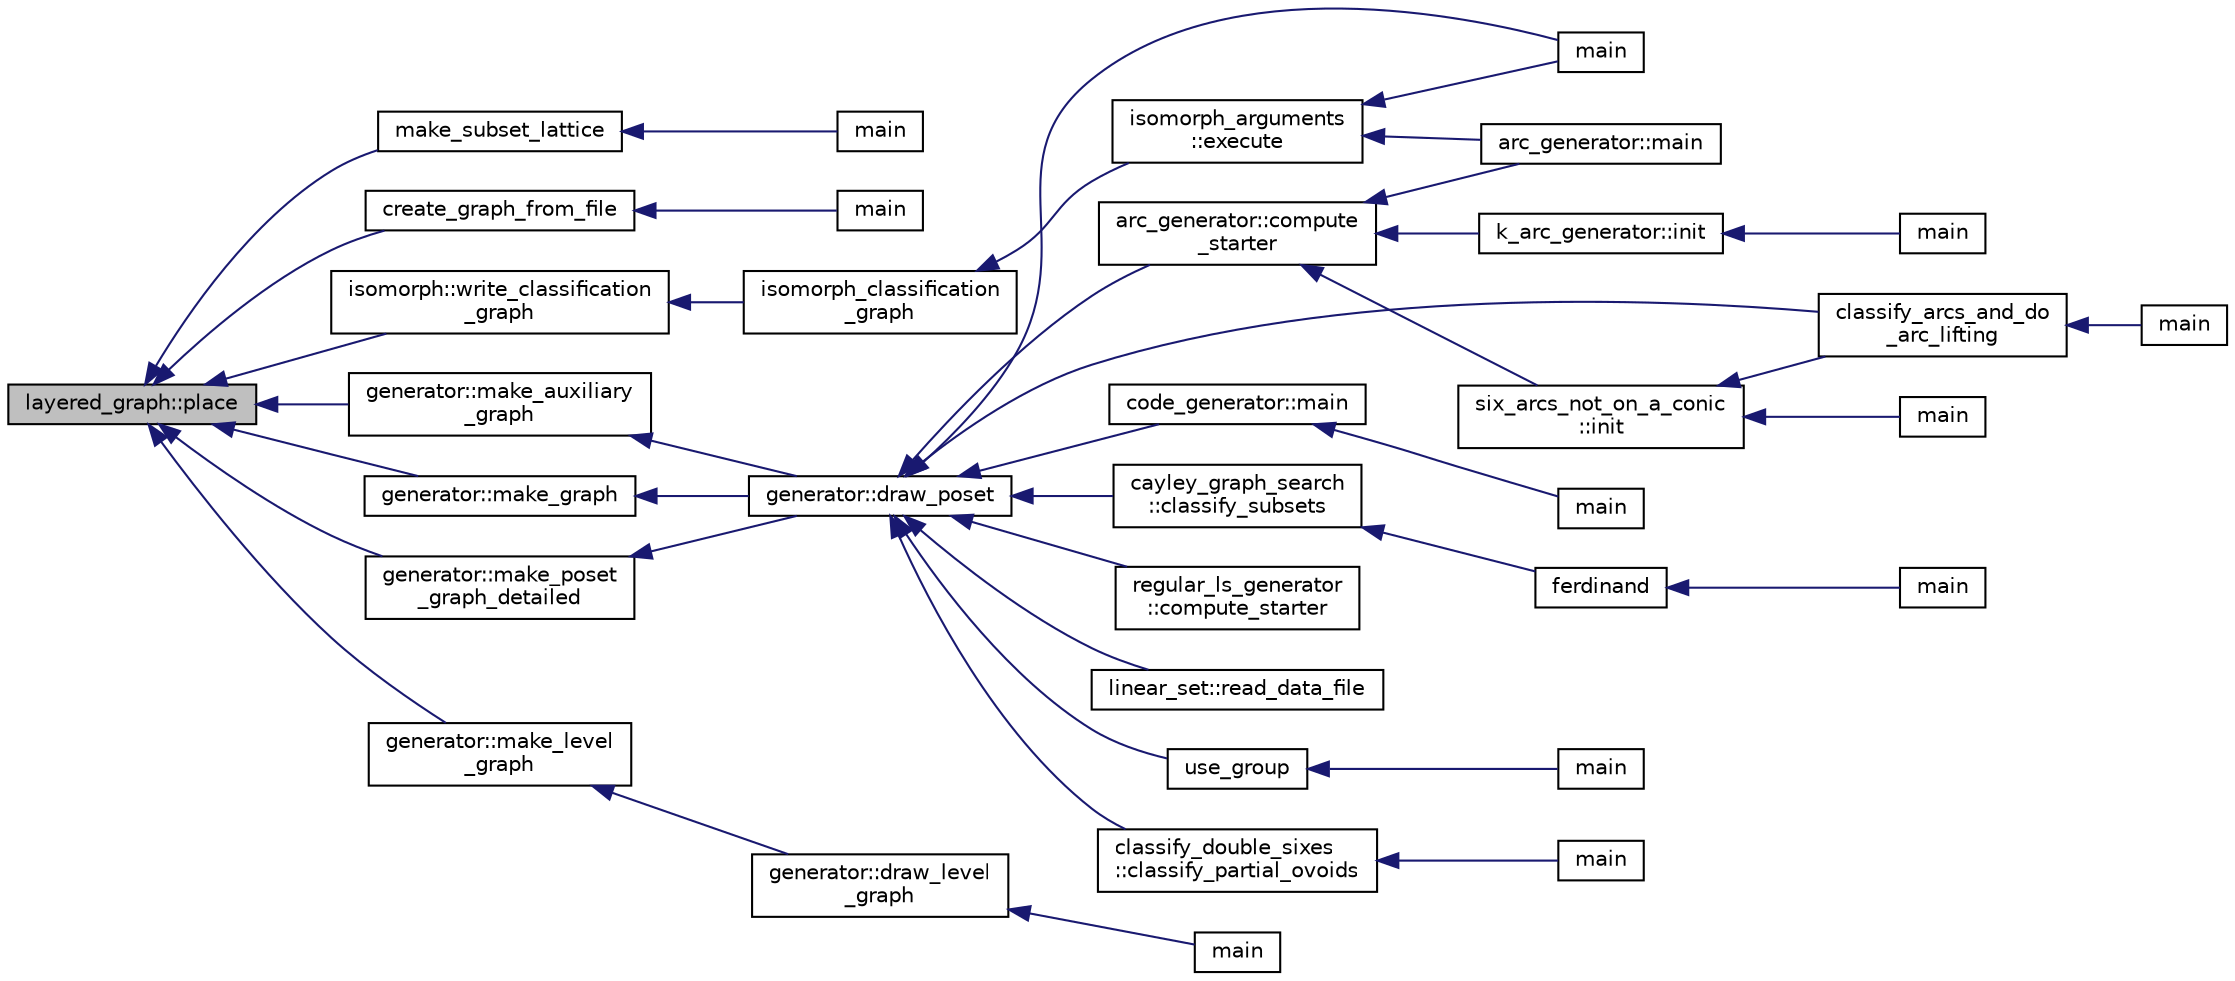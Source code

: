 digraph "layered_graph::place"
{
  edge [fontname="Helvetica",fontsize="10",labelfontname="Helvetica",labelfontsize="10"];
  node [fontname="Helvetica",fontsize="10",shape=record];
  rankdir="LR";
  Node491 [label="layered_graph::place",height=0.2,width=0.4,color="black", fillcolor="grey75", style="filled", fontcolor="black"];
  Node491 -> Node492 [dir="back",color="midnightblue",fontsize="10",style="solid",fontname="Helvetica"];
  Node492 [label="make_subset_lattice",height=0.2,width=0.4,color="black", fillcolor="white", style="filled",URL="$da/d78/poset__of__subsets_8_c.html#a9dc920908674ae38d5c24d78f5566e34"];
  Node492 -> Node493 [dir="back",color="midnightblue",fontsize="10",style="solid",fontname="Helvetica"];
  Node493 [label="main",height=0.2,width=0.4,color="black", fillcolor="white", style="filled",URL="$da/d78/poset__of__subsets_8_c.html#a3c04138a5bfe5d72780bb7e82a18e627"];
  Node491 -> Node494 [dir="back",color="midnightblue",fontsize="10",style="solid",fontname="Helvetica"];
  Node494 [label="create_graph_from_file",height=0.2,width=0.4,color="black", fillcolor="white", style="filled",URL="$db/d8d/create__layered__graph__file_8_c.html#a3861f0400d2bbd6a6228527acef31d77"];
  Node494 -> Node495 [dir="back",color="midnightblue",fontsize="10",style="solid",fontname="Helvetica"];
  Node495 [label="main",height=0.2,width=0.4,color="black", fillcolor="white", style="filled",URL="$db/d8d/create__layered__graph__file_8_c.html#a217dbf8b442f20279ea00b898af96f52"];
  Node491 -> Node496 [dir="back",color="midnightblue",fontsize="10",style="solid",fontname="Helvetica"];
  Node496 [label="generator::make_auxiliary\l_graph",height=0.2,width=0.4,color="black", fillcolor="white", style="filled",URL="$d7/d73/classgenerator.html#aabd85f45e3975dcf5eb15c0509e58392"];
  Node496 -> Node497 [dir="back",color="midnightblue",fontsize="10",style="solid",fontname="Helvetica"];
  Node497 [label="generator::draw_poset",height=0.2,width=0.4,color="black", fillcolor="white", style="filled",URL="$d7/d73/classgenerator.html#aa4f99c75a86701ba85e514a294efdf3a"];
  Node497 -> Node498 [dir="back",color="midnightblue",fontsize="10",style="solid",fontname="Helvetica"];
  Node498 [label="main",height=0.2,width=0.4,color="black", fillcolor="white", style="filled",URL="$d1/d5e/blt__main_8_c.html#a217dbf8b442f20279ea00b898af96f52"];
  Node497 -> Node499 [dir="back",color="midnightblue",fontsize="10",style="solid",fontname="Helvetica"];
  Node499 [label="code_generator::main",height=0.2,width=0.4,color="black", fillcolor="white", style="filled",URL="$db/d37/classcode__generator.html#ab3cf3a306e4032c2b471ac95321c599f"];
  Node499 -> Node500 [dir="back",color="midnightblue",fontsize="10",style="solid",fontname="Helvetica"];
  Node500 [label="main",height=0.2,width=0.4,color="black", fillcolor="white", style="filled",URL="$d4/d4f/codes_8_c.html#a217dbf8b442f20279ea00b898af96f52"];
  Node497 -> Node501 [dir="back",color="midnightblue",fontsize="10",style="solid",fontname="Helvetica"];
  Node501 [label="cayley_graph_search\l::classify_subsets",height=0.2,width=0.4,color="black", fillcolor="white", style="filled",URL="$de/dae/classcayley__graph__search.html#a4cf8a90752e018a281481ac80ad52c4b"];
  Node501 -> Node502 [dir="back",color="midnightblue",fontsize="10",style="solid",fontname="Helvetica"];
  Node502 [label="ferdinand",height=0.2,width=0.4,color="black", fillcolor="white", style="filled",URL="$da/df3/ferdinand_8_c.html#a322b57727d23cf5a0932f11c30ea18d9"];
  Node502 -> Node503 [dir="back",color="midnightblue",fontsize="10",style="solid",fontname="Helvetica"];
  Node503 [label="main",height=0.2,width=0.4,color="black", fillcolor="white", style="filled",URL="$da/df3/ferdinand_8_c.html#a3c04138a5bfe5d72780bb7e82a18e627"];
  Node497 -> Node504 [dir="back",color="midnightblue",fontsize="10",style="solid",fontname="Helvetica"];
  Node504 [label="regular_ls_generator\l::compute_starter",height=0.2,width=0.4,color="black", fillcolor="white", style="filled",URL="$d2/dd8/classregular__ls__generator.html#aa38907741058694a73194b02ceb4a53d"];
  Node497 -> Node505 [dir="back",color="midnightblue",fontsize="10",style="solid",fontname="Helvetica"];
  Node505 [label="linear_set::read_data_file",height=0.2,width=0.4,color="black", fillcolor="white", style="filled",URL="$dd/d86/classlinear__set.html#a9a5cd28cc81be7ee41002b2e3114c2cb"];
  Node497 -> Node506 [dir="back",color="midnightblue",fontsize="10",style="solid",fontname="Helvetica"];
  Node506 [label="classify_arcs_and_do\l_arc_lifting",height=0.2,width=0.4,color="black", fillcolor="white", style="filled",URL="$d6/dc3/arc__lifting__main_8_c.html#afdd7be16f16b8c71e9a72fe5f6a0b59c"];
  Node506 -> Node507 [dir="back",color="midnightblue",fontsize="10",style="solid",fontname="Helvetica"];
  Node507 [label="main",height=0.2,width=0.4,color="black", fillcolor="white", style="filled",URL="$d6/dc3/arc__lifting__main_8_c.html#a217dbf8b442f20279ea00b898af96f52"];
  Node497 -> Node508 [dir="back",color="midnightblue",fontsize="10",style="solid",fontname="Helvetica"];
  Node508 [label="use_group",height=0.2,width=0.4,color="black", fillcolor="white", style="filled",URL="$d9/d9f/all__cliques_8_c.html#aba62531e97173264c39afe2c7857af31"];
  Node508 -> Node509 [dir="back",color="midnightblue",fontsize="10",style="solid",fontname="Helvetica"];
  Node509 [label="main",height=0.2,width=0.4,color="black", fillcolor="white", style="filled",URL="$d9/d9f/all__cliques_8_c.html#a3c04138a5bfe5d72780bb7e82a18e627"];
  Node497 -> Node510 [dir="back",color="midnightblue",fontsize="10",style="solid",fontname="Helvetica"];
  Node510 [label="arc_generator::compute\l_starter",height=0.2,width=0.4,color="black", fillcolor="white", style="filled",URL="$d4/d21/classarc__generator.html#aad1dcec3a1c302e743d574bd1ac857d9"];
  Node510 -> Node511 [dir="back",color="midnightblue",fontsize="10",style="solid",fontname="Helvetica"];
  Node511 [label="arc_generator::main",height=0.2,width=0.4,color="black", fillcolor="white", style="filled",URL="$d4/d21/classarc__generator.html#ad80140b51b165dad1fe6ab232be7829a"];
  Node510 -> Node512 [dir="back",color="midnightblue",fontsize="10",style="solid",fontname="Helvetica"];
  Node512 [label="k_arc_generator::init",height=0.2,width=0.4,color="black", fillcolor="white", style="filled",URL="$d6/dd8/classk__arc__generator.html#a6036d9f52ede9f8ca681505626b5361d"];
  Node512 -> Node513 [dir="back",color="midnightblue",fontsize="10",style="solid",fontname="Helvetica"];
  Node513 [label="main",height=0.2,width=0.4,color="black", fillcolor="white", style="filled",URL="$d6/d01/k__arc__generator__main_8_c.html#a217dbf8b442f20279ea00b898af96f52"];
  Node510 -> Node514 [dir="back",color="midnightblue",fontsize="10",style="solid",fontname="Helvetica"];
  Node514 [label="six_arcs_not_on_a_conic\l::init",height=0.2,width=0.4,color="black", fillcolor="white", style="filled",URL="$d8/de6/classsix__arcs__not__on__a__conic.html#a7a4d5cf8a098488729934cfa8a70944a"];
  Node514 -> Node506 [dir="back",color="midnightblue",fontsize="10",style="solid",fontname="Helvetica"];
  Node514 -> Node515 [dir="back",color="midnightblue",fontsize="10",style="solid",fontname="Helvetica"];
  Node515 [label="main",height=0.2,width=0.4,color="black", fillcolor="white", style="filled",URL="$d2/dfa/create__surface__main_8_c.html#a217dbf8b442f20279ea00b898af96f52"];
  Node497 -> Node516 [dir="back",color="midnightblue",fontsize="10",style="solid",fontname="Helvetica"];
  Node516 [label="classify_double_sixes\l::classify_partial_ovoids",height=0.2,width=0.4,color="black", fillcolor="white", style="filled",URL="$dd/d23/classclassify__double__sixes.html#a2253fca143a0e8a3e39655eb05668ae9"];
  Node516 -> Node517 [dir="back",color="midnightblue",fontsize="10",style="solid",fontname="Helvetica"];
  Node517 [label="main",height=0.2,width=0.4,color="black", fillcolor="white", style="filled",URL="$df/df8/surface__classify_8_c.html#a217dbf8b442f20279ea00b898af96f52"];
  Node491 -> Node518 [dir="back",color="midnightblue",fontsize="10",style="solid",fontname="Helvetica"];
  Node518 [label="generator::make_graph",height=0.2,width=0.4,color="black", fillcolor="white", style="filled",URL="$d7/d73/classgenerator.html#a70dd7819a500c8baef63327eb5d72f4c"];
  Node518 -> Node497 [dir="back",color="midnightblue",fontsize="10",style="solid",fontname="Helvetica"];
  Node491 -> Node519 [dir="back",color="midnightblue",fontsize="10",style="solid",fontname="Helvetica"];
  Node519 [label="generator::make_level\l_graph",height=0.2,width=0.4,color="black", fillcolor="white", style="filled",URL="$d7/d73/classgenerator.html#ac5980214ff3f3db0a36011316869c712"];
  Node519 -> Node520 [dir="back",color="midnightblue",fontsize="10",style="solid",fontname="Helvetica"];
  Node520 [label="generator::draw_level\l_graph",height=0.2,width=0.4,color="black", fillcolor="white", style="filled",URL="$d7/d73/classgenerator.html#a6bbc7b7aafea55ff8e202efc43ab263c"];
  Node520 -> Node521 [dir="back",color="midnightblue",fontsize="10",style="solid",fontname="Helvetica"];
  Node521 [label="main",height=0.2,width=0.4,color="black", fillcolor="white", style="filled",URL="$de/d2d/graph_2graph_8_c.html#a217dbf8b442f20279ea00b898af96f52"];
  Node491 -> Node522 [dir="back",color="midnightblue",fontsize="10",style="solid",fontname="Helvetica"];
  Node522 [label="generator::make_poset\l_graph_detailed",height=0.2,width=0.4,color="black", fillcolor="white", style="filled",URL="$d7/d73/classgenerator.html#a4f8b07122d32e3db0788f5a385bb1615"];
  Node522 -> Node497 [dir="back",color="midnightblue",fontsize="10",style="solid",fontname="Helvetica"];
  Node491 -> Node523 [dir="back",color="midnightblue",fontsize="10",style="solid",fontname="Helvetica"];
  Node523 [label="isomorph::write_classification\l_graph",height=0.2,width=0.4,color="black", fillcolor="white", style="filled",URL="$d3/d5f/classisomorph.html#afcf732909fe6b9f431362fa7c2ade0e5"];
  Node523 -> Node524 [dir="back",color="midnightblue",fontsize="10",style="solid",fontname="Helvetica"];
  Node524 [label="isomorph_classification\l_graph",height=0.2,width=0.4,color="black", fillcolor="white", style="filled",URL="$d4/d7e/isomorph__global_8_c.html#a027e803e6cab7af4c400a71663bf4715"];
  Node524 -> Node525 [dir="back",color="midnightblue",fontsize="10",style="solid",fontname="Helvetica"];
  Node525 [label="isomorph_arguments\l::execute",height=0.2,width=0.4,color="black", fillcolor="white", style="filled",URL="$d5/de4/classisomorph__arguments.html#aa85e472d14906abdd5672dc66027583e"];
  Node525 -> Node498 [dir="back",color="midnightblue",fontsize="10",style="solid",fontname="Helvetica"];
  Node525 -> Node511 [dir="back",color="midnightblue",fontsize="10",style="solid",fontname="Helvetica"];
}
